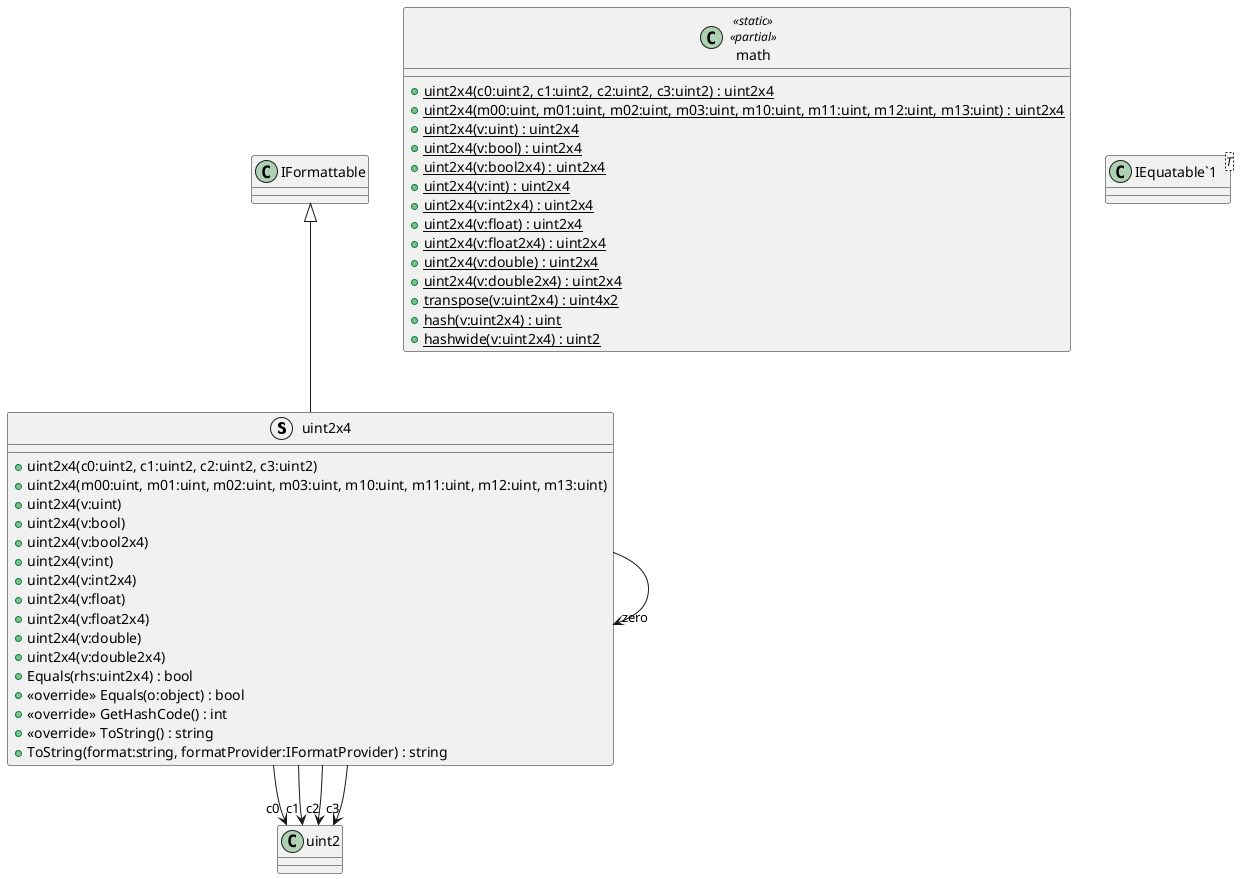 @startuml
struct uint2x4 {
    + uint2x4(c0:uint2, c1:uint2, c2:uint2, c3:uint2)
    + uint2x4(m00:uint, m01:uint, m02:uint, m03:uint, m10:uint, m11:uint, m12:uint, m13:uint)
    + uint2x4(v:uint)
    + uint2x4(v:bool)
    + uint2x4(v:bool2x4)
    + uint2x4(v:int)
    + uint2x4(v:int2x4)
    + uint2x4(v:float)
    + uint2x4(v:float2x4)
    + uint2x4(v:double)
    + uint2x4(v:double2x4)
    + Equals(rhs:uint2x4) : bool
    + <<override>> Equals(o:object) : bool
    + <<override>> GetHashCode() : int
    + <<override>> ToString() : string
    + ToString(format:string, formatProvider:IFormatProvider) : string
}
class math <<static>> <<partial>> {
    + {static} uint2x4(c0:uint2, c1:uint2, c2:uint2, c3:uint2) : uint2x4
    + {static} uint2x4(m00:uint, m01:uint, m02:uint, m03:uint, m10:uint, m11:uint, m12:uint, m13:uint) : uint2x4
    + {static} uint2x4(v:uint) : uint2x4
    + {static} uint2x4(v:bool) : uint2x4
    + {static} uint2x4(v:bool2x4) : uint2x4
    + {static} uint2x4(v:int) : uint2x4
    + {static} uint2x4(v:int2x4) : uint2x4
    + {static} uint2x4(v:float) : uint2x4
    + {static} uint2x4(v:float2x4) : uint2x4
    + {static} uint2x4(v:double) : uint2x4
    + {static} uint2x4(v:double2x4) : uint2x4
    + {static} transpose(v:uint2x4) : uint4x2
    + {static} hash(v:uint2x4) : uint
    + {static} hashwide(v:uint2x4) : uint2
}
class "IEquatable`1"<T> {
}
IFormattable <|-- uint2x4
uint2x4 --> "c0" uint2
uint2x4 --> "c1" uint2
uint2x4 --> "c2" uint2
uint2x4 --> "c3" uint2
uint2x4 --> "zero" uint2x4
@enduml
